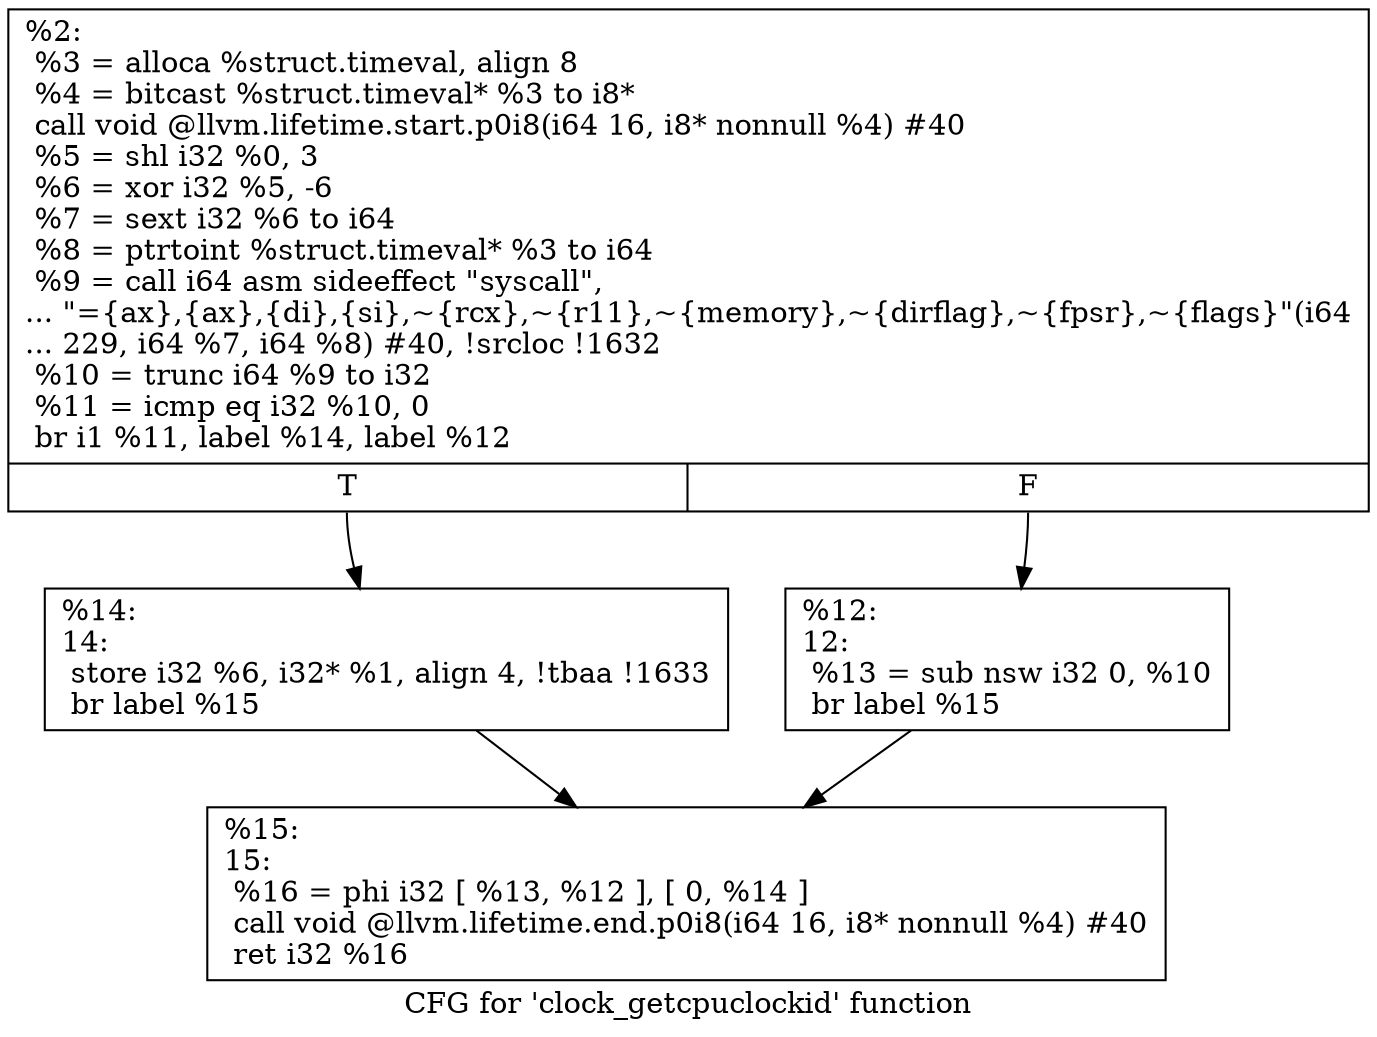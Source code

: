 digraph "CFG for 'clock_getcpuclockid' function" {
	label="CFG for 'clock_getcpuclockid' function";

	Node0x19de700 [shape=record,label="{%2:\l  %3 = alloca %struct.timeval, align 8\l  %4 = bitcast %struct.timeval* %3 to i8*\l  call void @llvm.lifetime.start.p0i8(i64 16, i8* nonnull %4) #40\l  %5 = shl i32 %0, 3\l  %6 = xor i32 %5, -6\l  %7 = sext i32 %6 to i64\l  %8 = ptrtoint %struct.timeval* %3 to i64\l  %9 = call i64 asm sideeffect \"syscall\",\l... \"=\{ax\},\{ax\},\{di\},\{si\},~\{rcx\},~\{r11\},~\{memory\},~\{dirflag\},~\{fpsr\},~\{flags\}\"(i64\l... 229, i64 %7, i64 %8) #40, !srcloc !1632\l  %10 = trunc i64 %9 to i32\l  %11 = icmp eq i32 %10, 0\l  br i1 %11, label %14, label %12\l|{<s0>T|<s1>F}}"];
	Node0x19de700:s0 -> Node0x19de800;
	Node0x19de700:s1 -> Node0x19de7b0;
	Node0x19de7b0 [shape=record,label="{%12:\l12:                                               \l  %13 = sub nsw i32 0, %10\l  br label %15\l}"];
	Node0x19de7b0 -> Node0x19de850;
	Node0x19de800 [shape=record,label="{%14:\l14:                                               \l  store i32 %6, i32* %1, align 4, !tbaa !1633\l  br label %15\l}"];
	Node0x19de800 -> Node0x19de850;
	Node0x19de850 [shape=record,label="{%15:\l15:                                               \l  %16 = phi i32 [ %13, %12 ], [ 0, %14 ]\l  call void @llvm.lifetime.end.p0i8(i64 16, i8* nonnull %4) #40\l  ret i32 %16\l}"];
}
